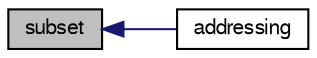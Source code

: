 digraph "subset"
{
  bgcolor="transparent";
  edge [fontname="FreeSans",fontsize="10",labelfontname="FreeSans",labelfontsize="10"];
  node [fontname="FreeSans",fontsize="10",shape=record];
  rankdir="LR";
  Node2276 [label="subset",height=0.2,width=0.4,color="black", fillcolor="grey75", style="filled", fontcolor="black"];
  Node2276 -> Node2277 [dir="back",color="midnightblue",fontsize="10",style="solid",fontname="FreeSans"];
  Node2277 [label="addressing",height=0.2,width=0.4,color="black",URL="$a25442.html#a0bf8bcecc8279e0a63064911f18a6103"];
}
